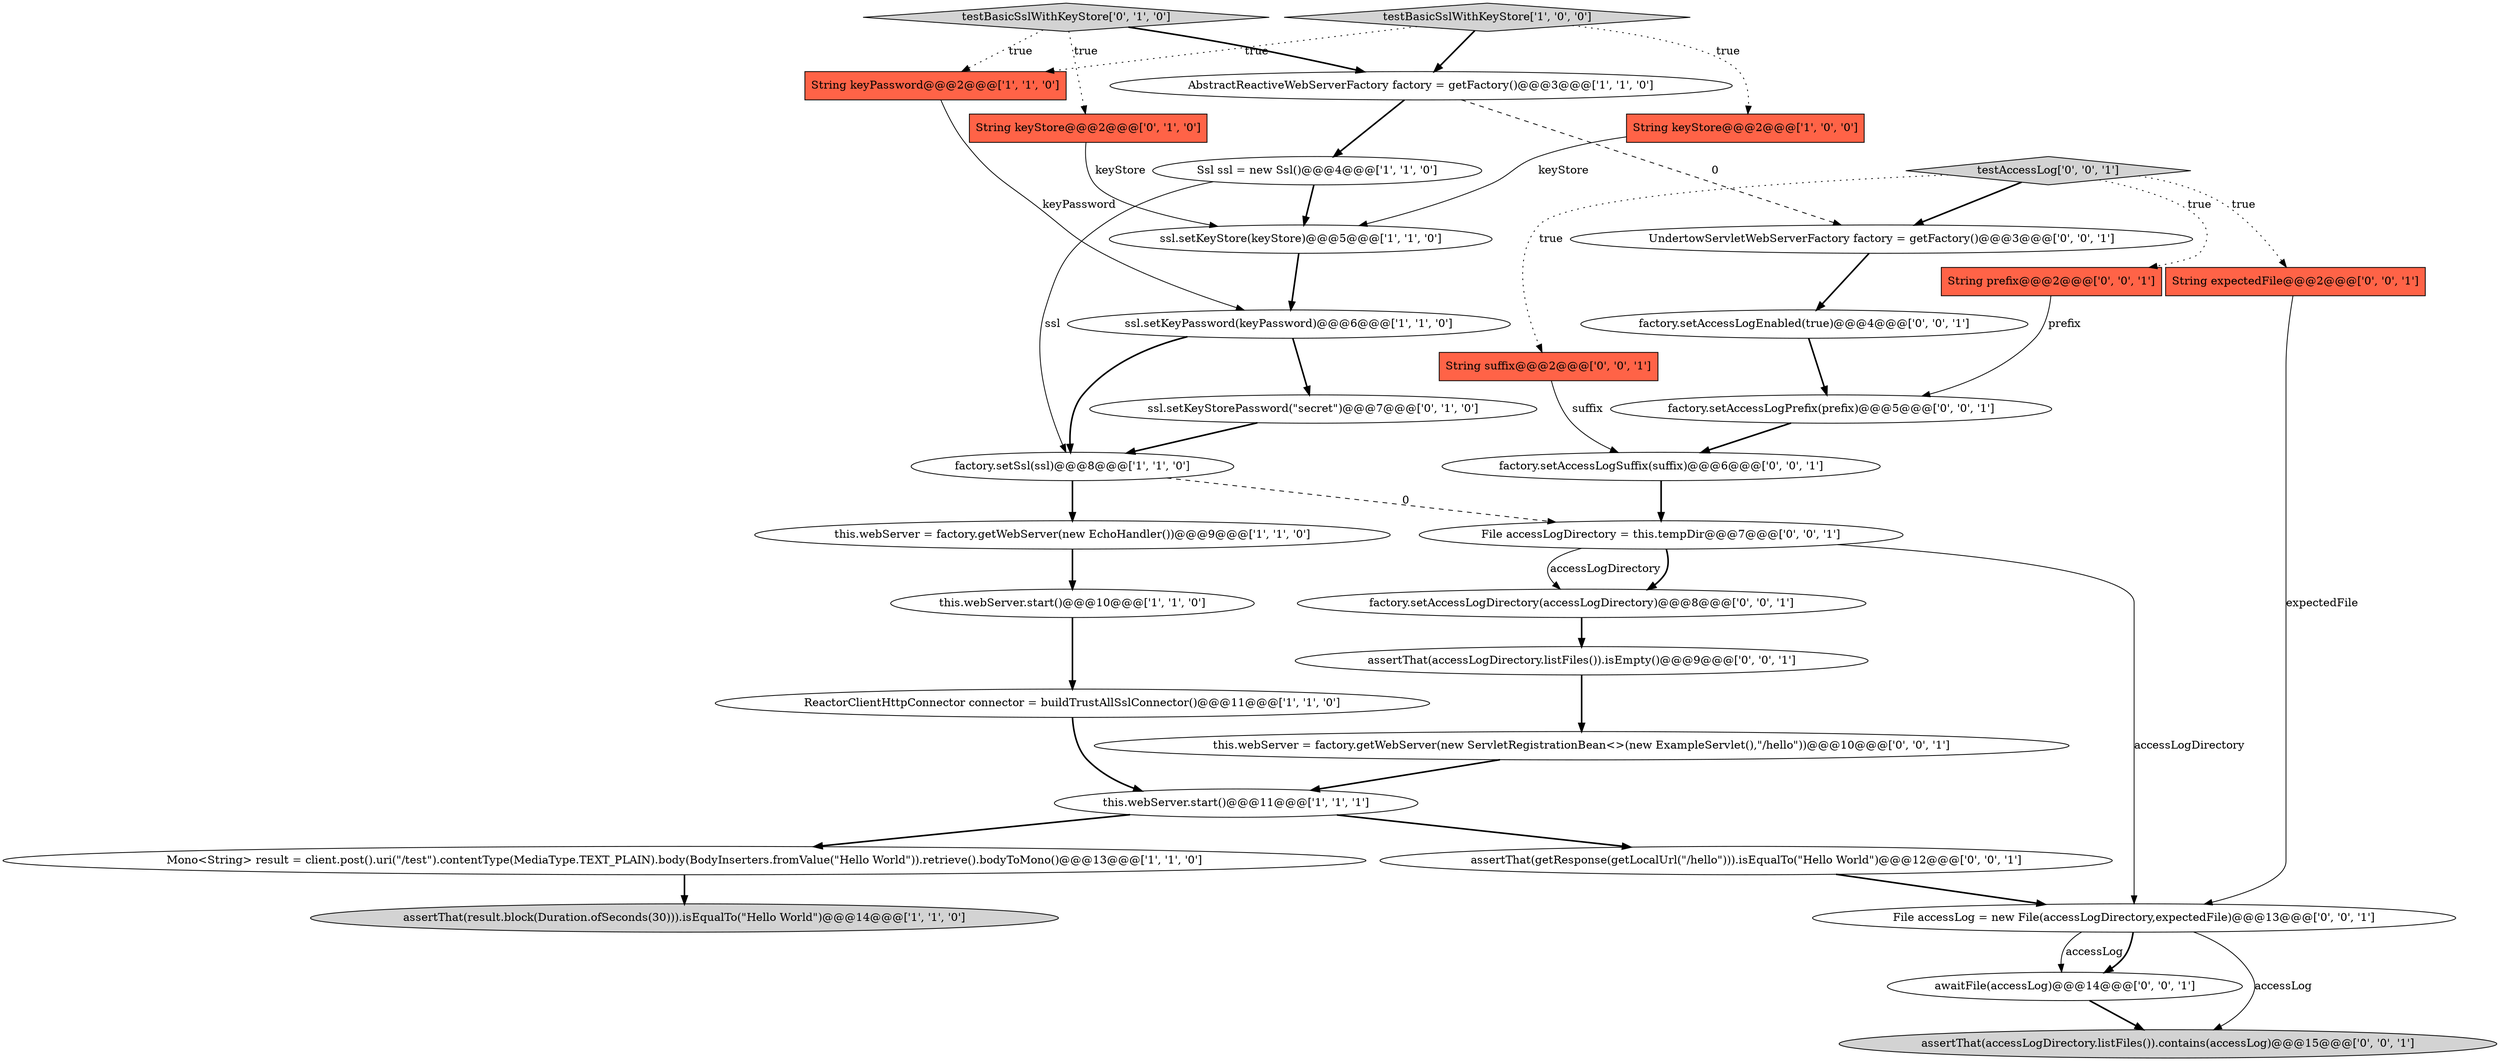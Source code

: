 digraph {
25 [style = filled, label = "factory.setAccessLogSuffix(suffix)@@@6@@@['0', '0', '1']", fillcolor = white, shape = ellipse image = "AAA0AAABBB3BBB"];
31 [style = filled, label = "testAccessLog['0', '0', '1']", fillcolor = lightgray, shape = diamond image = "AAA0AAABBB3BBB"];
29 [style = filled, label = "this.webServer = factory.getWebServer(new ServletRegistrationBean<>(new ExampleServlet(),\"/hello\"))@@@10@@@['0', '0', '1']", fillcolor = white, shape = ellipse image = "AAA0AAABBB3BBB"];
4 [style = filled, label = "testBasicSslWithKeyStore['1', '0', '0']", fillcolor = lightgray, shape = diamond image = "AAA0AAABBB1BBB"];
8 [style = filled, label = "ssl.setKeyStore(keyStore)@@@5@@@['1', '1', '0']", fillcolor = white, shape = ellipse image = "AAA0AAABBB1BBB"];
2 [style = filled, label = "AbstractReactiveWebServerFactory factory = getFactory()@@@3@@@['1', '1', '0']", fillcolor = white, shape = ellipse image = "AAA0AAABBB1BBB"];
15 [style = filled, label = "String keyStore@@@2@@@['0', '1', '0']", fillcolor = tomato, shape = box image = "AAA0AAABBB2BBB"];
3 [style = filled, label = "assertThat(result.block(Duration.ofSeconds(30))).isEqualTo(\"Hello World\")@@@14@@@['1', '1', '0']", fillcolor = lightgray, shape = ellipse image = "AAA0AAABBB1BBB"];
11 [style = filled, label = "String keyPassword@@@2@@@['1', '1', '0']", fillcolor = tomato, shape = box image = "AAA0AAABBB1BBB"];
27 [style = filled, label = "String expectedFile@@@2@@@['0', '0', '1']", fillcolor = tomato, shape = box image = "AAA0AAABBB3BBB"];
16 [style = filled, label = "testBasicSslWithKeyStore['0', '1', '0']", fillcolor = lightgray, shape = diamond image = "AAA0AAABBB2BBB"];
14 [style = filled, label = "ssl.setKeyStorePassword(\"secret\")@@@7@@@['0', '1', '0']", fillcolor = white, shape = ellipse image = "AAA1AAABBB2BBB"];
23 [style = filled, label = "assertThat(getResponse(getLocalUrl(\"/hello\"))).isEqualTo(\"Hello World\")@@@12@@@['0', '0', '1']", fillcolor = white, shape = ellipse image = "AAA0AAABBB3BBB"];
5 [style = filled, label = "String keyStore@@@2@@@['1', '0', '0']", fillcolor = tomato, shape = box image = "AAA0AAABBB1BBB"];
6 [style = filled, label = "ssl.setKeyPassword(keyPassword)@@@6@@@['1', '1', '0']", fillcolor = white, shape = ellipse image = "AAA0AAABBB1BBB"];
13 [style = filled, label = "Ssl ssl = new Ssl()@@@4@@@['1', '1', '0']", fillcolor = white, shape = ellipse image = "AAA0AAABBB1BBB"];
24 [style = filled, label = "String prefix@@@2@@@['0', '0', '1']", fillcolor = tomato, shape = box image = "AAA0AAABBB3BBB"];
26 [style = filled, label = "assertThat(accessLogDirectory.listFiles()).contains(accessLog)@@@15@@@['0', '0', '1']", fillcolor = lightgray, shape = ellipse image = "AAA0AAABBB3BBB"];
9 [style = filled, label = "this.webServer.start()@@@11@@@['1', '1', '1']", fillcolor = white, shape = ellipse image = "AAA0AAABBB1BBB"];
32 [style = filled, label = "factory.setAccessLogDirectory(accessLogDirectory)@@@8@@@['0', '0', '1']", fillcolor = white, shape = ellipse image = "AAA0AAABBB3BBB"];
19 [style = filled, label = "File accessLogDirectory = this.tempDir@@@7@@@['0', '0', '1']", fillcolor = white, shape = ellipse image = "AAA0AAABBB3BBB"];
21 [style = filled, label = "UndertowServletWebServerFactory factory = getFactory()@@@3@@@['0', '0', '1']", fillcolor = white, shape = ellipse image = "AAA0AAABBB3BBB"];
10 [style = filled, label = "ReactorClientHttpConnector connector = buildTrustAllSslConnector()@@@11@@@['1', '1', '0']", fillcolor = white, shape = ellipse image = "AAA0AAABBB1BBB"];
12 [style = filled, label = "this.webServer.start()@@@10@@@['1', '1', '0']", fillcolor = white, shape = ellipse image = "AAA0AAABBB1BBB"];
7 [style = filled, label = "factory.setSsl(ssl)@@@8@@@['1', '1', '0']", fillcolor = white, shape = ellipse image = "AAA0AAABBB1BBB"];
1 [style = filled, label = "Mono<String> result = client.post().uri(\"/test\").contentType(MediaType.TEXT_PLAIN).body(BodyInserters.fromValue(\"Hello World\")).retrieve().bodyToMono()@@@13@@@['1', '1', '0']", fillcolor = white, shape = ellipse image = "AAA0AAABBB1BBB"];
22 [style = filled, label = "assertThat(accessLogDirectory.listFiles()).isEmpty()@@@9@@@['0', '0', '1']", fillcolor = white, shape = ellipse image = "AAA0AAABBB3BBB"];
18 [style = filled, label = "factory.setAccessLogPrefix(prefix)@@@5@@@['0', '0', '1']", fillcolor = white, shape = ellipse image = "AAA0AAABBB3BBB"];
28 [style = filled, label = "awaitFile(accessLog)@@@14@@@['0', '0', '1']", fillcolor = white, shape = ellipse image = "AAA0AAABBB3BBB"];
0 [style = filled, label = "this.webServer = factory.getWebServer(new EchoHandler())@@@9@@@['1', '1', '0']", fillcolor = white, shape = ellipse image = "AAA0AAABBB1BBB"];
17 [style = filled, label = "File accessLog = new File(accessLogDirectory,expectedFile)@@@13@@@['0', '0', '1']", fillcolor = white, shape = ellipse image = "AAA0AAABBB3BBB"];
30 [style = filled, label = "factory.setAccessLogEnabled(true)@@@4@@@['0', '0', '1']", fillcolor = white, shape = ellipse image = "AAA0AAABBB3BBB"];
20 [style = filled, label = "String suffix@@@2@@@['0', '0', '1']", fillcolor = tomato, shape = box image = "AAA0AAABBB3BBB"];
31->21 [style = bold, label=""];
29->9 [style = bold, label=""];
22->29 [style = bold, label=""];
14->7 [style = bold, label=""];
31->24 [style = dotted, label="true"];
20->25 [style = solid, label="suffix"];
30->18 [style = bold, label=""];
10->9 [style = bold, label=""];
2->13 [style = bold, label=""];
25->19 [style = bold, label=""];
28->26 [style = bold, label=""];
24->18 [style = solid, label="prefix"];
21->30 [style = bold, label=""];
18->25 [style = bold, label=""];
19->32 [style = bold, label=""];
4->11 [style = dotted, label="true"];
31->27 [style = dotted, label="true"];
7->19 [style = dashed, label="0"];
19->17 [style = solid, label="accessLogDirectory"];
5->8 [style = solid, label="keyStore"];
19->32 [style = solid, label="accessLogDirectory"];
17->26 [style = solid, label="accessLog"];
8->6 [style = bold, label=""];
16->15 [style = dotted, label="true"];
4->2 [style = bold, label=""];
16->2 [style = bold, label=""];
12->10 [style = bold, label=""];
1->3 [style = bold, label=""];
6->14 [style = bold, label=""];
17->28 [style = solid, label="accessLog"];
0->12 [style = bold, label=""];
27->17 [style = solid, label="expectedFile"];
11->6 [style = solid, label="keyPassword"];
7->0 [style = bold, label=""];
17->28 [style = bold, label=""];
32->22 [style = bold, label=""];
16->11 [style = dotted, label="true"];
4->5 [style = dotted, label="true"];
31->20 [style = dotted, label="true"];
2->21 [style = dashed, label="0"];
9->23 [style = bold, label=""];
13->8 [style = bold, label=""];
15->8 [style = solid, label="keyStore"];
6->7 [style = bold, label=""];
23->17 [style = bold, label=""];
13->7 [style = solid, label="ssl"];
9->1 [style = bold, label=""];
}
